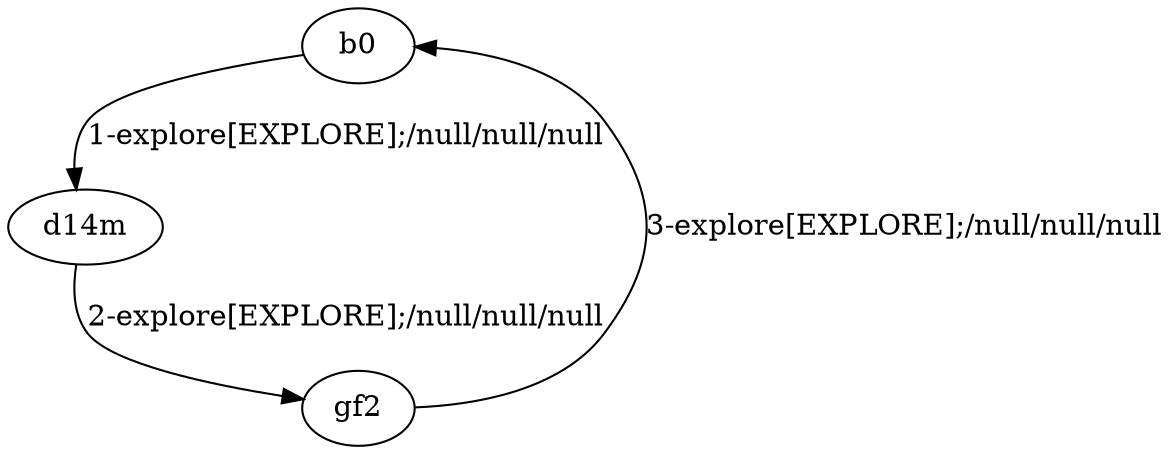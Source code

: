 # Total number of goals covered by this test: 1
# gf2 --> b0

digraph g {
"b0" -> "d14m" [label = "1-explore[EXPLORE];/null/null/null"];
"d14m" -> "gf2" [label = "2-explore[EXPLORE];/null/null/null"];
"gf2" -> "b0" [label = "3-explore[EXPLORE];/null/null/null"];
}
